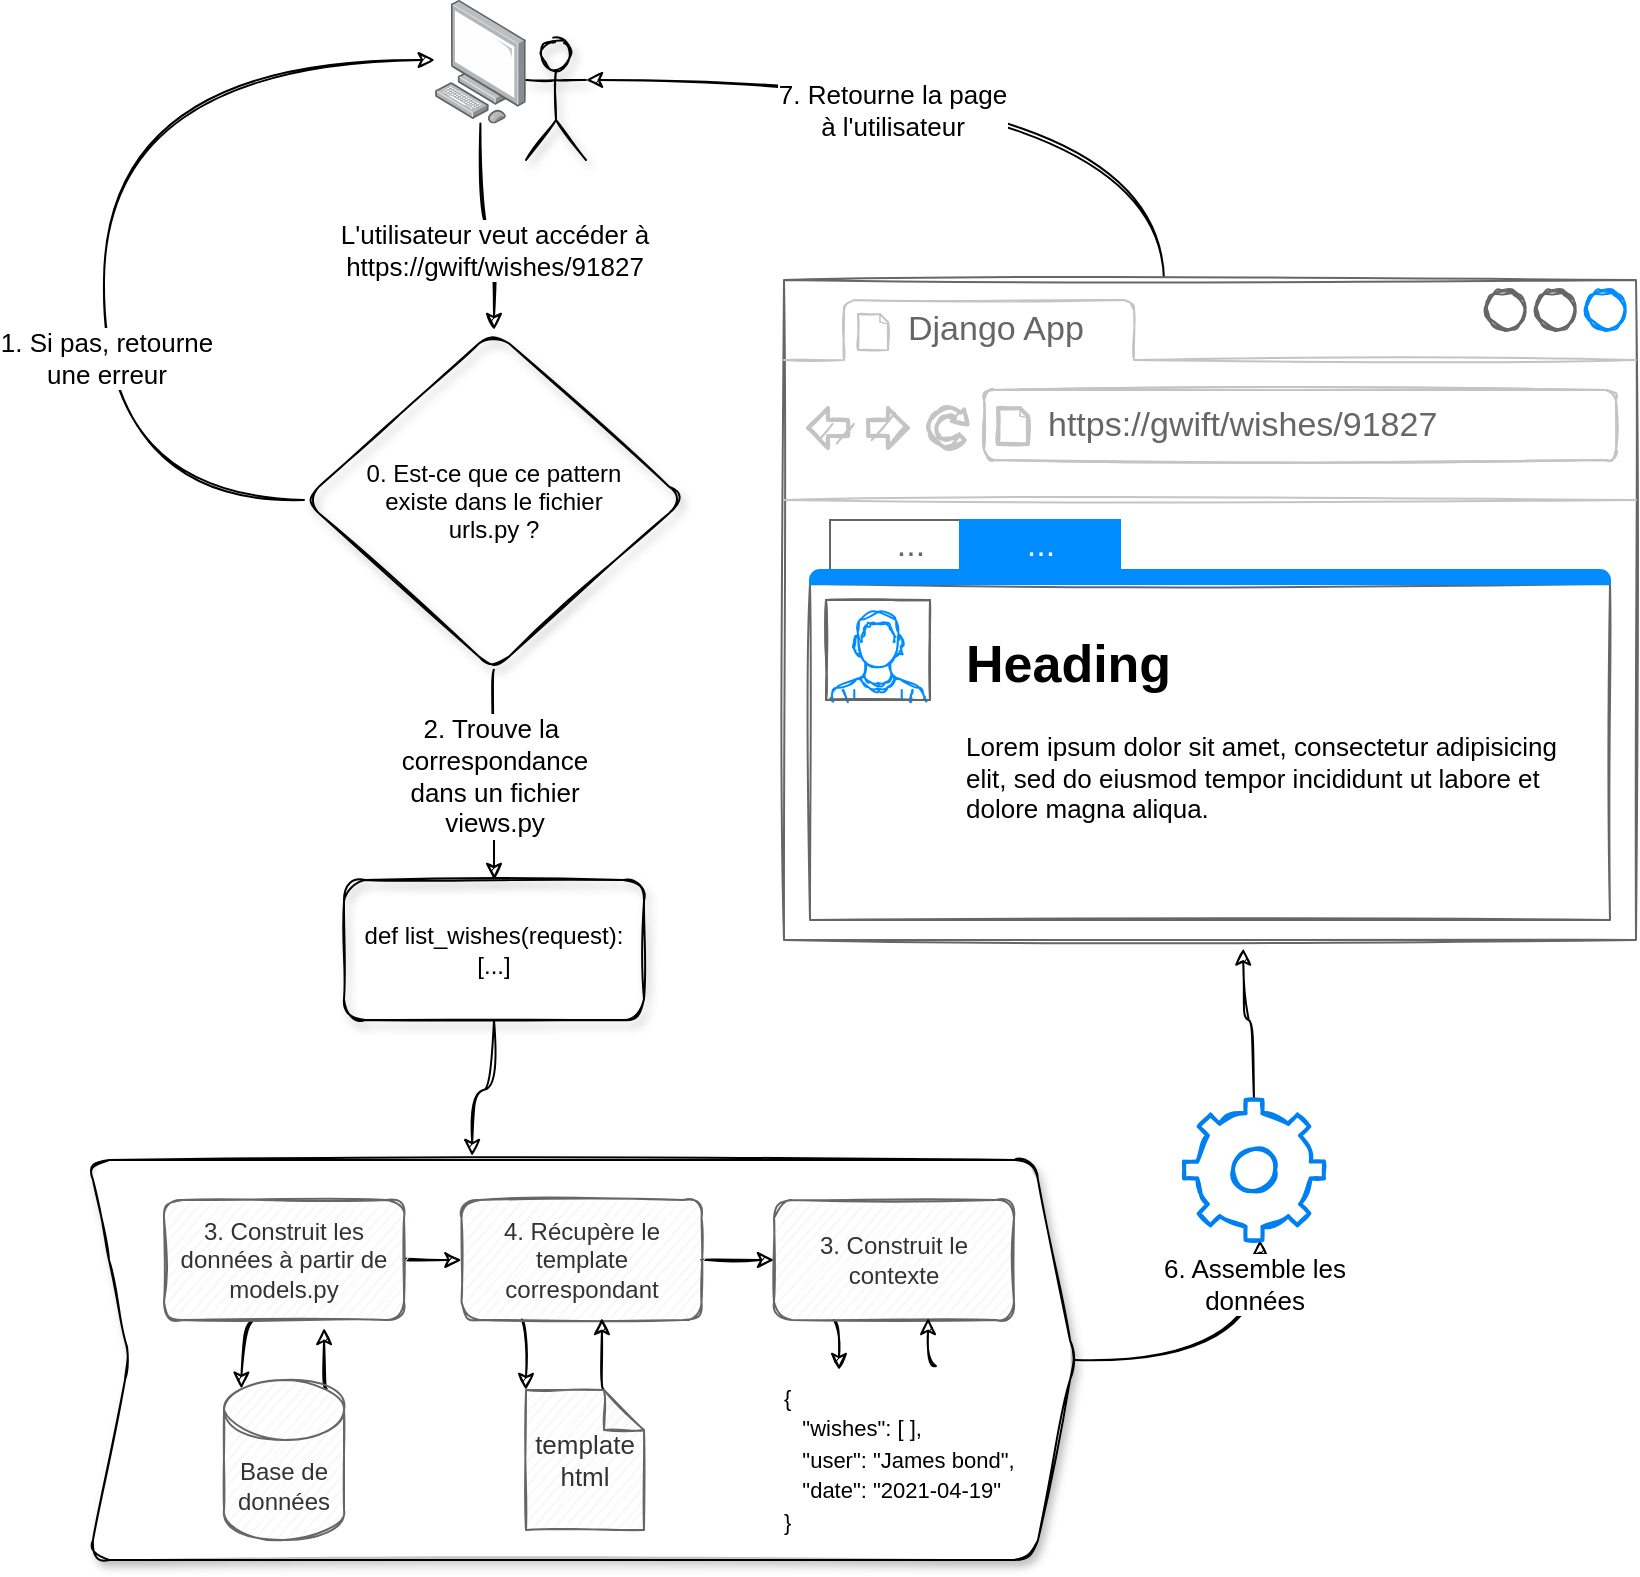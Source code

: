 <mxfile version="13.9.9" type="device"><diagram id="SNlrE0_IYkvcPIuP_7oR" name="Page-1"><mxGraphModel dx="1422" dy="816" grid="1" gridSize="10" guides="1" tooltips="1" connect="1" arrows="1" fold="1" page="1" pageScale="1" pageWidth="827" pageHeight="1169" math="0" shadow="0"><root><mxCell id="0"/><mxCell id="1" parent="0"/><mxCell id="HfC1sdpiZzYI8H-Mezod-16" value="" style="edgeStyle=orthogonalEdgeStyle;curved=1;rounded=0;sketch=1;orthogonalLoop=1;jettySize=auto;html=1;entryX=0.5;entryY=0;entryDx=0;entryDy=0;" edge="1" parent="1" source="HfC1sdpiZzYI8H-Mezod-41" target="HfC1sdpiZzYI8H-Mezod-17"><mxGeometry relative="1" as="geometry"><mxPoint x="254.1" y="92.5" as="sourcePoint"/></mxGeometry></mxCell><mxCell id="HfC1sdpiZzYI8H-Mezod-18" value="L'utilisateur veut accéder à &lt;br&gt;https://gwift/wishes/91827" style="edgeLabel;html=1;align=center;verticalAlign=middle;resizable=0;points=[];fontSize=13;" vertex="1" connectable="0" parent="HfC1sdpiZzYI8H-Mezod-16"><mxGeometry x="0.314" y="-3" relative="1" as="geometry"><mxPoint x="3" y="-3.03" as="offset"/></mxGeometry></mxCell><mxCell id="HfC1sdpiZzYI8H-Mezod-20" value="2. Trouve la&amp;nbsp;&lt;br&gt;correspondance&lt;br&gt;dans un fichier&lt;br&gt;views.py" style="edgeStyle=orthogonalEdgeStyle;curved=1;rounded=0;sketch=1;orthogonalLoop=1;jettySize=auto;html=1;fontSize=13;exitX=0.5;exitY=1;exitDx=0;exitDy=0;" edge="1" parent="1" source="HfC1sdpiZzYI8H-Mezod-17" target="HfC1sdpiZzYI8H-Mezod-19"><mxGeometry relative="1" as="geometry"/></mxCell><mxCell id="HfC1sdpiZzYI8H-Mezod-21" style="edgeStyle=orthogonalEdgeStyle;curved=1;rounded=0;sketch=1;orthogonalLoop=1;jettySize=auto;html=1;exitX=0;exitY=0.5;exitDx=0;exitDy=0;fontSize=13;" edge="1" parent="1" source="HfC1sdpiZzYI8H-Mezod-17" target="HfC1sdpiZzYI8H-Mezod-41"><mxGeometry relative="1" as="geometry"><mxPoint x="230.25" y="60" as="targetPoint"/><Array as="points"><mxPoint x="59" y="280"/><mxPoint x="59" y="60"/></Array></mxGeometry></mxCell><mxCell id="HfC1sdpiZzYI8H-Mezod-22" value="1. Si pas, retourne &lt;br&gt;une erreur" style="edgeLabel;html=1;align=center;verticalAlign=middle;resizable=0;points=[];fontSize=13;" vertex="1" connectable="0" parent="HfC1sdpiZzYI8H-Mezod-21"><mxGeometry x="-0.296" y="-1" relative="1" as="geometry"><mxPoint as="offset"/></mxGeometry></mxCell><mxCell id="HfC1sdpiZzYI8H-Mezod-17" value="0. Est-ce que ce pattern&#10;existe dans le fichier&#10;urls.py ?" style="rhombus;rounded=1;shadow=1;sketch=1;fillColor=none;" vertex="1" parent="1"><mxGeometry x="159" y="195" width="190" height="170" as="geometry"/></mxCell><mxCell id="HfC1sdpiZzYI8H-Mezod-28" style="edgeStyle=orthogonalEdgeStyle;curved=1;rounded=0;sketch=1;orthogonalLoop=1;jettySize=auto;html=1;exitX=0.5;exitY=1;exitDx=0;exitDy=0;entryX=0.389;entryY=-0.01;entryDx=0;entryDy=0;entryPerimeter=0;fontSize=13;" edge="1" parent="1" source="HfC1sdpiZzYI8H-Mezod-19" target="HfC1sdpiZzYI8H-Mezod-27"><mxGeometry relative="1" as="geometry"/></mxCell><mxCell id="HfC1sdpiZzYI8H-Mezod-19" value="def list_wishes(request):&lt;br&gt;[...]" style="whiteSpace=wrap;html=1;rounded=1;shadow=1;fillColor=none;sketch=1;" vertex="1" parent="1"><mxGeometry x="179" y="470" width="150" height="70" as="geometry"/></mxCell><mxCell id="HfC1sdpiZzYI8H-Mezod-48" style="edgeStyle=orthogonalEdgeStyle;curved=1;rounded=0;sketch=1;orthogonalLoop=1;jettySize=auto;html=1;exitX=1;exitY=0.5;exitDx=0;exitDy=0;entryX=0.543;entryY=1;entryDx=0;entryDy=0;entryPerimeter=0;fontSize=13;" edge="1" parent="1" source="HfC1sdpiZzYI8H-Mezod-27" target="HfC1sdpiZzYI8H-Mezod-47"><mxGeometry relative="1" as="geometry"/></mxCell><mxCell id="HfC1sdpiZzYI8H-Mezod-27" value="" style="shape=step;perimeter=stepPerimeter;whiteSpace=wrap;html=1;fixedSize=1;rounded=1;shadow=1;sketch=1;fontSize=13;rotation=0;" vertex="1" parent="1"><mxGeometry x="51.5" y="610" width="492.5" height="200" as="geometry"/></mxCell><mxCell id="HfC1sdpiZzYI8H-Mezod-32" style="edgeStyle=orthogonalEdgeStyle;curved=1;rounded=0;sketch=1;orthogonalLoop=1;jettySize=auto;html=1;exitX=0.855;exitY=0;exitDx=0;exitDy=4.35;exitPerimeter=0;entryX=0.667;entryY=1.067;entryDx=0;entryDy=0;entryPerimeter=0;fontSize=13;" edge="1" parent="1" source="HfC1sdpiZzYI8H-Mezod-1" target="HfC1sdpiZzYI8H-Mezod-2"><mxGeometry relative="1" as="geometry"/></mxCell><mxCell id="HfC1sdpiZzYI8H-Mezod-1" value="Base de données" style="shape=cylinder3;whiteSpace=wrap;html=1;boundedLbl=1;backgroundOutline=1;size=15;sketch=1;rounded=1;fillColor=#f5f5f5;strokeColor=#666666;fontColor=#333333;" vertex="1" parent="1"><mxGeometry x="119" y="720" width="60" height="80" as="geometry"/></mxCell><mxCell id="HfC1sdpiZzYI8H-Mezod-31" style="edgeStyle=orthogonalEdgeStyle;curved=1;rounded=0;sketch=1;orthogonalLoop=1;jettySize=auto;html=1;exitX=0.375;exitY=1;exitDx=0;exitDy=0;fontSize=13;exitPerimeter=0;entryX=0.145;entryY=0;entryDx=0;entryDy=4.35;entryPerimeter=0;" edge="1" parent="1" source="HfC1sdpiZzYI8H-Mezod-2" target="HfC1sdpiZzYI8H-Mezod-1"><mxGeometry relative="1" as="geometry"/></mxCell><mxCell id="HfC1sdpiZzYI8H-Mezod-35" style="edgeStyle=orthogonalEdgeStyle;curved=1;rounded=0;sketch=1;orthogonalLoop=1;jettySize=auto;html=1;exitX=1;exitY=0.5;exitDx=0;exitDy=0;entryX=0;entryY=0.5;entryDx=0;entryDy=0;fontSize=13;" edge="1" parent="1" source="HfC1sdpiZzYI8H-Mezod-2" target="HfC1sdpiZzYI8H-Mezod-33"><mxGeometry relative="1" as="geometry"/></mxCell><mxCell id="HfC1sdpiZzYI8H-Mezod-2" value="3. Construit les données à partir de models.py" style="whiteSpace=wrap;html=1;sketch=1;rounded=1;fillColor=#f5f5f5;strokeColor=#666666;fontColor=#333333;" vertex="1" parent="1"><mxGeometry x="89" y="630" width="120" height="60" as="geometry"/></mxCell><mxCell id="HfC1sdpiZzYI8H-Mezod-36" style="edgeStyle=orthogonalEdgeStyle;curved=1;rounded=0;sketch=1;orthogonalLoop=1;jettySize=auto;html=1;exitX=0.25;exitY=1;exitDx=0;exitDy=0;entryX=0;entryY=0;entryDx=0;entryDy=0;entryPerimeter=0;fontSize=13;" edge="1" parent="1" source="HfC1sdpiZzYI8H-Mezod-33" target="HfC1sdpiZzYI8H-Mezod-34"><mxGeometry relative="1" as="geometry"/></mxCell><mxCell id="HfC1sdpiZzYI8H-Mezod-39" style="edgeStyle=orthogonalEdgeStyle;curved=1;rounded=0;sketch=1;orthogonalLoop=1;jettySize=auto;html=1;exitX=1;exitY=0.5;exitDx=0;exitDy=0;entryX=0;entryY=0.5;entryDx=0;entryDy=0;fontSize=13;" edge="1" parent="1" source="HfC1sdpiZzYI8H-Mezod-33" target="HfC1sdpiZzYI8H-Mezod-38"><mxGeometry relative="1" as="geometry"/></mxCell><mxCell id="HfC1sdpiZzYI8H-Mezod-33" value="4. Récupère le template correspondant" style="whiteSpace=wrap;html=1;sketch=1;rounded=1;fillColor=#f5f5f5;strokeColor=#666666;fontColor=#333333;" vertex="1" parent="1"><mxGeometry x="237.75" y="630" width="120" height="60" as="geometry"/></mxCell><mxCell id="HfC1sdpiZzYI8H-Mezod-37" style="edgeStyle=orthogonalEdgeStyle;curved=1;rounded=0;sketch=1;orthogonalLoop=1;jettySize=auto;html=1;exitX=0;exitY=0;exitDx=39;exitDy=0;exitPerimeter=0;entryX=0.585;entryY=0.983;entryDx=0;entryDy=0;entryPerimeter=0;fontSize=13;" edge="1" parent="1" source="HfC1sdpiZzYI8H-Mezod-34" target="HfC1sdpiZzYI8H-Mezod-33"><mxGeometry relative="1" as="geometry"/></mxCell><mxCell id="HfC1sdpiZzYI8H-Mezod-34" value="template&lt;br&gt;html" style="shape=note;whiteSpace=wrap;html=1;backgroundOutline=1;darkOpacity=0.05;rounded=1;shadow=0;sketch=1;fillColor=#f5f5f5;fontSize=13;size=20;strokeColor=#666666;fontColor=#333333;" vertex="1" parent="1"><mxGeometry x="270" y="725" width="59" height="70" as="geometry"/></mxCell><mxCell id="HfC1sdpiZzYI8H-Mezod-45" style="edgeStyle=orthogonalEdgeStyle;curved=1;rounded=0;sketch=1;orthogonalLoop=1;jettySize=auto;html=1;exitX=0.25;exitY=1;exitDx=0;exitDy=0;entryX=0.25;entryY=0;entryDx=0;entryDy=0;fontSize=13;" edge="1" parent="1" source="HfC1sdpiZzYI8H-Mezod-38" target="HfC1sdpiZzYI8H-Mezod-44"><mxGeometry relative="1" as="geometry"/></mxCell><mxCell id="HfC1sdpiZzYI8H-Mezod-38" value="3. Construit le contexte" style="whiteSpace=wrap;html=1;sketch=1;rounded=1;fillColor=#f5f5f5;strokeColor=#666666;fontColor=#333333;" vertex="1" parent="1"><mxGeometry x="394" y="630" width="120" height="60" as="geometry"/></mxCell><mxCell id="HfC1sdpiZzYI8H-Mezod-40" value="" style="shape=umlActor;verticalLabelPosition=bottom;verticalAlign=top;html=1;outlineConnect=0;rounded=1;shadow=1;sketch=1;fillColor=none;fontSize=13;" vertex="1" parent="1"><mxGeometry x="270" y="50" width="30" height="60" as="geometry"/></mxCell><mxCell id="HfC1sdpiZzYI8H-Mezod-41" value="" style="points=[];aspect=fixed;html=1;align=center;shadow=0;dashed=0;image;image=img/lib/allied_telesis/computer_and_terminals/Personal_Computer.svg;rounded=1;sketch=1;fillColor=none;fontSize=13;" vertex="1" parent="1"><mxGeometry x="224.4" y="30" width="45.6" height="61.8" as="geometry"/></mxCell><mxCell id="HfC1sdpiZzYI8H-Mezod-46" style="edgeStyle=orthogonalEdgeStyle;curved=1;rounded=0;sketch=1;orthogonalLoop=1;jettySize=auto;html=1;exitX=0.623;exitY=-0.022;exitDx=0;exitDy=0;entryX=0.642;entryY=0.983;entryDx=0;entryDy=0;fontSize=13;exitPerimeter=0;entryPerimeter=0;" edge="1" parent="1" source="HfC1sdpiZzYI8H-Mezod-44" target="HfC1sdpiZzYI8H-Mezod-38"><mxGeometry relative="1" as="geometry"/></mxCell><mxCell id="HfC1sdpiZzYI8H-Mezod-44" value="&lt;font style=&quot;font-size: 11px&quot;&gt;&lt;br&gt;{&amp;nbsp;&lt;br&gt;&amp;nbsp; &amp;nbsp;&quot;wishes&quot;: [ ],&amp;nbsp;&lt;br&gt;&amp;nbsp; &amp;nbsp;&quot;user&quot;: &quot;James bond&quot;,&amp;nbsp;&lt;br&gt;&amp;nbsp; &amp;nbsp;&quot;date&quot;: &quot;2021-04-19&quot;&lt;br&gt;}&lt;/font&gt;" style="text;html=1;strokeColor=none;fillColor=none;spacing=5;spacingTop=-20;whiteSpace=wrap;overflow=hidden;rounded=0;shadow=1;sketch=1;fontSize=13;" vertex="1" parent="1"><mxGeometry x="394" y="715" width="130" height="90" as="geometry"/></mxCell><mxCell id="HfC1sdpiZzYI8H-Mezod-52" value="" style="edgeStyle=orthogonalEdgeStyle;curved=1;rounded=0;sketch=1;orthogonalLoop=1;jettySize=auto;html=1;fontSize=13;entryX=0.539;entryY=1.013;entryDx=0;entryDy=0;entryPerimeter=0;" edge="1" parent="1" source="HfC1sdpiZzYI8H-Mezod-47" target="HfC1sdpiZzYI8H-Mezod-49"><mxGeometry relative="1" as="geometry"/></mxCell><mxCell id="HfC1sdpiZzYI8H-Mezod-47" value="6. Assemble les&lt;br&gt;données" style="html=1;verticalLabelPosition=bottom;align=center;labelBackgroundColor=#ffffff;verticalAlign=top;strokeWidth=2;strokeColor=#0080F0;shadow=0;dashed=0;shape=mxgraph.ios7.icons.settings;rounded=1;sketch=1;fillColor=none;fontSize=13;" vertex="1" parent="1"><mxGeometry x="599" y="580" width="70" height="70" as="geometry"/></mxCell><mxCell id="HfC1sdpiZzYI8H-Mezod-133" value="" style="edgeStyle=orthogonalEdgeStyle;curved=1;rounded=0;sketch=1;orthogonalLoop=1;jettySize=auto;html=1;fontSize=13;entryX=1;entryY=0.333;entryDx=0;entryDy=0;entryPerimeter=0;exitX=0.446;exitY=0;exitDx=0;exitDy=0;exitPerimeter=0;" edge="1" parent="1" source="HfC1sdpiZzYI8H-Mezod-49" target="HfC1sdpiZzYI8H-Mezod-40"><mxGeometry relative="1" as="geometry"/></mxCell><mxCell id="HfC1sdpiZzYI8H-Mezod-135" value="7. Retourne la page&lt;br&gt;à l'utilisateur" style="edgeLabel;html=1;align=center;verticalAlign=middle;resizable=0;points=[];fontSize=13;" vertex="1" connectable="0" parent="HfC1sdpiZzYI8H-Mezod-133"><mxGeometry x="0.213" y="15" relative="1" as="geometry"><mxPoint as="offset"/></mxGeometry></mxCell><mxCell id="HfC1sdpiZzYI8H-Mezod-49" value="" style="strokeWidth=1;shadow=0;dashed=0;align=center;html=1;shape=mxgraph.mockup.containers.browserWindow;rSize=0;strokeColor=#666666;strokeColor2=#008cff;strokeColor3=#c4c4c4;mainText=,;recursiveResize=0;rounded=1;sketch=1;fillColor=none;fontSize=13;labelBorderColor=none;" vertex="1" parent="1"><mxGeometry x="399" y="170" width="426" height="330" as="geometry"/></mxCell><mxCell id="HfC1sdpiZzYI8H-Mezod-50" value="Django App" style="strokeWidth=1;shadow=0;dashed=0;align=center;html=1;shape=mxgraph.mockup.containers.anchor;fontSize=17;fontColor=#666666;align=left;" vertex="1" parent="HfC1sdpiZzYI8H-Mezod-49"><mxGeometry x="60" y="12" width="110" height="26" as="geometry"/></mxCell><mxCell id="HfC1sdpiZzYI8H-Mezod-51" value="https://gwift/wishes/91827" style="strokeWidth=1;shadow=0;dashed=0;align=center;html=1;shape=mxgraph.mockup.containers.anchor;rSize=0;fontSize=17;fontColor=#666666;align=left;" vertex="1" parent="HfC1sdpiZzYI8H-Mezod-49"><mxGeometry x="130" y="60" width="250" height="26" as="geometry"/></mxCell><mxCell id="HfC1sdpiZzYI8H-Mezod-107" value="" style="strokeWidth=1;shadow=0;dashed=0;align=center;html=1;shape=mxgraph.mockup.containers.marginRect2;rectMarginTop=32;strokeColor=#666666;gradientColor=none;rounded=1;sketch=1;fontSize=13;" vertex="1" parent="HfC1sdpiZzYI8H-Mezod-49"><mxGeometry x="13" y="120" width="400" height="200" as="geometry"/></mxCell><mxCell id="HfC1sdpiZzYI8H-Mezod-108" value="..." style="strokeColor=inherit;fillColor=inherit;gradientColor=inherit;strokeWidth=1;shadow=0;dashed=0;align=center;html=1;shape=mxgraph.mockup.containers.rrect;rSize=0;fontSize=17;fontColor=#666666;gradientColor=none;" vertex="1" parent="HfC1sdpiZzYI8H-Mezod-107"><mxGeometry width="80" height="25" relative="1" as="geometry"><mxPoint x="10" as="offset"/></mxGeometry></mxCell><mxCell id="HfC1sdpiZzYI8H-Mezod-109" value="..." style="strokeWidth=1;shadow=0;dashed=0;align=center;html=1;shape=mxgraph.mockup.containers.rrect;rSize=0;fontSize=17;fontColor=#ffffff;strokeColor=#008cff;fillColor=#008cff;" vertex="1" parent="HfC1sdpiZzYI8H-Mezod-107"><mxGeometry width="80" height="25" relative="1" as="geometry"><mxPoint x="75" as="offset"/></mxGeometry></mxCell><mxCell id="HfC1sdpiZzYI8H-Mezod-111" value="" style="strokeWidth=1;shadow=0;dashed=0;align=center;html=1;shape=mxgraph.mockup.containers.topButton;rSize=5;strokeColor=#008cff;fillColor=#008cff;gradientColor=none;resizeWidth=1;movable=0;deletable=1;" vertex="1" parent="HfC1sdpiZzYI8H-Mezod-107"><mxGeometry width="400" height="7" relative="1" as="geometry"><mxPoint y="25" as="offset"/></mxGeometry></mxCell><mxCell id="HfC1sdpiZzYI8H-Mezod-112" value="" style="verticalLabelPosition=bottom;shadow=0;dashed=0;align=center;html=1;verticalAlign=top;strokeWidth=1;shape=mxgraph.mockup.containers.userMale;strokeColor=#666666;strokeColor2=#008cff;rounded=1;sketch=1;fillColor=none;fontSize=13;" vertex="1" parent="HfC1sdpiZzYI8H-Mezod-107"><mxGeometry x="8" y="40" width="52" height="50" as="geometry"/></mxCell><mxCell id="HfC1sdpiZzYI8H-Mezod-131" value="&lt;h1&gt;Heading&lt;/h1&gt;&lt;p&gt;Lorem ipsum dolor sit amet, consectetur adipisicing elit, sed do eiusmod tempor incididunt ut labore et dolore magna aliqua.&lt;/p&gt;" style="text;html=1;strokeColor=none;fillColor=none;spacing=5;spacingTop=-20;whiteSpace=wrap;overflow=hidden;rounded=0;shadow=1;sketch=1;fontSize=13;" vertex="1" parent="HfC1sdpiZzYI8H-Mezod-107"><mxGeometry x="73" y="50" width="307" height="120" as="geometry"/></mxCell></root></mxGraphModel></diagram></mxfile>